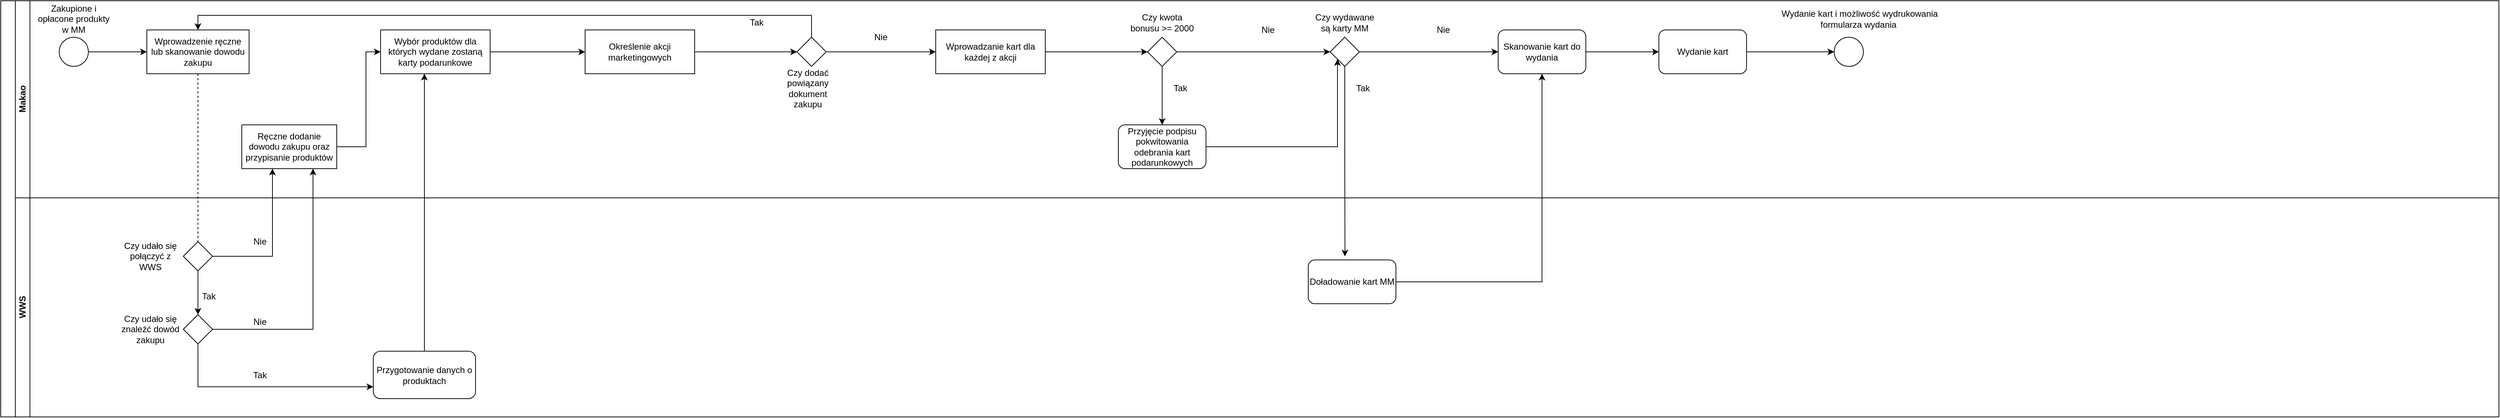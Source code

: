 <mxfile version="12.7.0" type="github" pages="3">
  <diagram id="prtHgNgQTEPvFCAcTncT" name="Wydanie_kart_podarunkowych">
    <mxGraphModel dx="1102" dy="520" grid="1" gridSize="10" guides="1" tooltips="1" connect="1" arrows="1" fold="1" page="1" pageScale="1" pageWidth="827" pageHeight="1169" math="0" shadow="0">
      <root>
        <mxCell id="0"/>
        <mxCell id="1" parent="0"/>
        <mxCell id="dNxyNK7c78bLwvsdeMH5-19" value="" style="swimlane;html=1;childLayout=stackLayout;resizeParent=1;resizeParentMax=0;horizontal=0;startSize=20;horizontalStack=0;" parent="1" vertex="1">
          <mxGeometry x="120" y="30" width="3420" height="570" as="geometry"/>
        </mxCell>
        <mxCell id="dNxyNK7c78bLwvsdeMH5-27" value="" style="edgeStyle=orthogonalEdgeStyle;rounded=0;orthogonalLoop=1;jettySize=auto;html=1;dashed=1;endArrow=none;endFill=0;entryX=0.5;entryY=0;entryDx=0;entryDy=0;" parent="dNxyNK7c78bLwvsdeMH5-19" source="dNxyNK7c78bLwvsdeMH5-24" target="dNxyNK7c78bLwvsdeMH5-28" edge="1">
          <mxGeometry relative="1" as="geometry"/>
        </mxCell>
        <mxCell id="dNxyNK7c78bLwvsdeMH5-31" style="edgeStyle=orthogonalEdgeStyle;rounded=0;orthogonalLoop=1;jettySize=auto;html=1;endArrow=classic;endFill=1;entryX=0.323;entryY=1;entryDx=0;entryDy=0;entryPerimeter=0;" parent="dNxyNK7c78bLwvsdeMH5-19" source="dNxyNK7c78bLwvsdeMH5-28" target="dVlf60h_YGhDtAhVZqEt-1" edge="1">
          <mxGeometry relative="1" as="geometry">
            <mxPoint x="440" y="110" as="targetPoint"/>
          </mxGeometry>
        </mxCell>
        <mxCell id="dNxyNK7c78bLwvsdeMH5-20" value="Makao" style="swimlane;html=1;startSize=20;horizontal=0;" parent="dNxyNK7c78bLwvsdeMH5-19" vertex="1">
          <mxGeometry x="20" width="3400" height="270" as="geometry"/>
        </mxCell>
        <mxCell id="dNxyNK7c78bLwvsdeMH5-25" value="" style="edgeStyle=orthogonalEdgeStyle;rounded=0;orthogonalLoop=1;jettySize=auto;html=1;" parent="dNxyNK7c78bLwvsdeMH5-20" source="dNxyNK7c78bLwvsdeMH5-23" target="dNxyNK7c78bLwvsdeMH5-24" edge="1">
          <mxGeometry relative="1" as="geometry"/>
        </mxCell>
        <mxCell id="dNxyNK7c78bLwvsdeMH5-23" value="" style="ellipse;whiteSpace=wrap;html=1;" parent="dNxyNK7c78bLwvsdeMH5-20" vertex="1">
          <mxGeometry x="60" y="50" width="40" height="40" as="geometry"/>
        </mxCell>
        <mxCell id="dNxyNK7c78bLwvsdeMH5-24" value="Wprowadzenie ręczne lub skanowanie dowodu zakupu" style="rounded=0;whiteSpace=wrap;html=1;fontFamily=Helvetica;fontSize=12;fontColor=#000000;align=center;" parent="dNxyNK7c78bLwvsdeMH5-20" vertex="1">
          <mxGeometry x="180" y="40" width="140" height="60" as="geometry"/>
        </mxCell>
        <mxCell id="o-01WKtyarhJ4CHqcBXP-33" style="edgeStyle=orthogonalEdgeStyle;rounded=0;orthogonalLoop=1;jettySize=auto;html=1;entryX=0;entryY=0.5;entryDx=0;entryDy=0;" parent="dNxyNK7c78bLwvsdeMH5-20" source="dNxyNK7c78bLwvsdeMH5-30" target="o-01WKtyarhJ4CHqcBXP-32" edge="1">
          <mxGeometry relative="1" as="geometry"/>
        </mxCell>
        <mxCell id="dNxyNK7c78bLwvsdeMH5-30" value="Wybór produktów dla których wydane zostaną karty podarunkowe" style="rounded=0;whiteSpace=wrap;html=1;fontFamily=Helvetica;fontSize=12;fontColor=#000000;align=center;" parent="dNxyNK7c78bLwvsdeMH5-20" vertex="1">
          <mxGeometry x="500" y="40" width="150" height="60" as="geometry"/>
        </mxCell>
        <mxCell id="dNxyNK7c78bLwvsdeMH5-32" value="" style="ellipse;whiteSpace=wrap;html=1;" parent="dNxyNK7c78bLwvsdeMH5-20" vertex="1">
          <mxGeometry x="2490" y="50" width="40" height="40" as="geometry"/>
        </mxCell>
        <mxCell id="o-01WKtyarhJ4CHqcBXP-30" style="edgeStyle=orthogonalEdgeStyle;rounded=0;orthogonalLoop=1;jettySize=auto;html=1;entryX=0;entryY=0.5;entryDx=0;entryDy=0;" parent="dNxyNK7c78bLwvsdeMH5-20" source="dVlf60h_YGhDtAhVZqEt-1" target="dNxyNK7c78bLwvsdeMH5-30" edge="1">
          <mxGeometry relative="1" as="geometry">
            <Array as="points">
              <mxPoint x="480" y="200"/>
              <mxPoint x="480" y="70"/>
            </Array>
          </mxGeometry>
        </mxCell>
        <mxCell id="dVlf60h_YGhDtAhVZqEt-1" value="Ręczne dodanie dowodu zakupu oraz przypisanie produktów" style="rounded=0;whiteSpace=wrap;html=1;fontFamily=Helvetica;fontSize=12;fontColor=#000000;align=center;" parent="dNxyNK7c78bLwvsdeMH5-20" vertex="1">
          <mxGeometry x="310" y="170" width="130" height="60" as="geometry"/>
        </mxCell>
        <mxCell id="o-01WKtyarhJ4CHqcBXP-2" value="Zakupione i opłacone produkty w MM" style="text;html=1;strokeColor=none;fillColor=none;align=center;verticalAlign=middle;whiteSpace=wrap;rounded=0;" parent="dNxyNK7c78bLwvsdeMH5-20" vertex="1">
          <mxGeometry x="25" y="10" width="110" height="30" as="geometry"/>
        </mxCell>
        <mxCell id="409IC2wqUijx9iHw1cHA-11" style="edgeStyle=orthogonalEdgeStyle;rounded=0;orthogonalLoop=1;jettySize=auto;html=1;entryX=0;entryY=0.5;entryDx=0;entryDy=0;" parent="dNxyNK7c78bLwvsdeMH5-20" source="o-01WKtyarhJ4CHqcBXP-32" target="409IC2wqUijx9iHw1cHA-9" edge="1">
          <mxGeometry relative="1" as="geometry"/>
        </mxCell>
        <mxCell id="o-01WKtyarhJ4CHqcBXP-32" value="Określenie akcji marketingowych" style="rounded=0;whiteSpace=wrap;html=1;fontFamily=Helvetica;fontSize=12;fontColor=#000000;align=center;" parent="dNxyNK7c78bLwvsdeMH5-20" vertex="1">
          <mxGeometry x="780" y="40" width="150" height="60" as="geometry"/>
        </mxCell>
        <mxCell id="409IC2wqUijx9iHw1cHA-12" style="edgeStyle=orthogonalEdgeStyle;rounded=0;orthogonalLoop=1;jettySize=auto;html=1;entryX=0.5;entryY=0;entryDx=0;entryDy=0;" parent="dNxyNK7c78bLwvsdeMH5-20" source="409IC2wqUijx9iHw1cHA-9" target="dNxyNK7c78bLwvsdeMH5-24" edge="1">
          <mxGeometry relative="1" as="geometry">
            <Array as="points">
              <mxPoint x="1090" y="20"/>
              <mxPoint x="250" y="20"/>
            </Array>
          </mxGeometry>
        </mxCell>
        <mxCell id="409IC2wqUijx9iHw1cHA-16" style="edgeStyle=orthogonalEdgeStyle;rounded=0;orthogonalLoop=1;jettySize=auto;html=1;entryX=0;entryY=0.5;entryDx=0;entryDy=0;" parent="dNxyNK7c78bLwvsdeMH5-20" source="409IC2wqUijx9iHw1cHA-9" target="409IC2wqUijx9iHw1cHA-15" edge="1">
          <mxGeometry relative="1" as="geometry"/>
        </mxCell>
        <mxCell id="409IC2wqUijx9iHw1cHA-9" value="" style="rhombus;whiteSpace=wrap;html=1;fontFamily=Helvetica;fontSize=12;fontColor=#000000;align=center;" parent="dNxyNK7c78bLwvsdeMH5-20" vertex="1">
          <mxGeometry x="1070" y="50" width="40" height="40" as="geometry"/>
        </mxCell>
        <mxCell id="409IC2wqUijx9iHw1cHA-10" value="Czy dodać powiązany dokument zakupu" style="text;html=1;strokeColor=none;fillColor=none;align=center;verticalAlign=middle;whiteSpace=wrap;rounded=0;" parent="dNxyNK7c78bLwvsdeMH5-20" vertex="1">
          <mxGeometry x="1040" y="110" width="90" height="20" as="geometry"/>
        </mxCell>
        <mxCell id="409IC2wqUijx9iHw1cHA-13" value="Tak" style="text;html=1;strokeColor=none;fillColor=none;align=center;verticalAlign=middle;whiteSpace=wrap;rounded=0;" parent="dNxyNK7c78bLwvsdeMH5-20" vertex="1">
          <mxGeometry x="970" y="20" width="90" height="20" as="geometry"/>
        </mxCell>
        <mxCell id="409IC2wqUijx9iHw1cHA-14" value="Nie" style="text;html=1;strokeColor=none;fillColor=none;align=center;verticalAlign=middle;whiteSpace=wrap;rounded=0;" parent="dNxyNK7c78bLwvsdeMH5-20" vertex="1">
          <mxGeometry x="1140" y="40" width="90" height="20" as="geometry"/>
        </mxCell>
        <mxCell id="409IC2wqUijx9iHw1cHA-18" style="edgeStyle=orthogonalEdgeStyle;rounded=0;orthogonalLoop=1;jettySize=auto;html=1;" parent="dNxyNK7c78bLwvsdeMH5-20" source="409IC2wqUijx9iHw1cHA-15" target="409IC2wqUijx9iHw1cHA-17" edge="1">
          <mxGeometry relative="1" as="geometry"/>
        </mxCell>
        <mxCell id="409IC2wqUijx9iHw1cHA-15" value="Wprowadzanie kart dla każdej z akcji" style="rounded=0;whiteSpace=wrap;html=1;fontFamily=Helvetica;fontSize=12;fontColor=#000000;align=center;" parent="dNxyNK7c78bLwvsdeMH5-20" vertex="1">
          <mxGeometry x="1260" y="40" width="150" height="60" as="geometry"/>
        </mxCell>
        <mxCell id="409IC2wqUijx9iHw1cHA-23" style="edgeStyle=orthogonalEdgeStyle;rounded=0;orthogonalLoop=1;jettySize=auto;html=1;entryX=0.5;entryY=0;entryDx=0;entryDy=0;" parent="dNxyNK7c78bLwvsdeMH5-20" source="409IC2wqUijx9iHw1cHA-17" target="409IC2wqUijx9iHw1cHA-21" edge="1">
          <mxGeometry relative="1" as="geometry"/>
        </mxCell>
        <mxCell id="409IC2wqUijx9iHw1cHA-28" style="edgeStyle=orthogonalEdgeStyle;rounded=0;orthogonalLoop=1;jettySize=auto;html=1;entryX=0;entryY=0.5;entryDx=0;entryDy=0;" parent="dNxyNK7c78bLwvsdeMH5-20" source="409IC2wqUijx9iHw1cHA-17" target="409IC2wqUijx9iHw1cHA-27" edge="1">
          <mxGeometry relative="1" as="geometry"/>
        </mxCell>
        <mxCell id="409IC2wqUijx9iHw1cHA-17" value="" style="rhombus;whiteSpace=wrap;html=1;fontFamily=Helvetica;fontSize=12;fontColor=#000000;align=center;" parent="dNxyNK7c78bLwvsdeMH5-20" vertex="1">
          <mxGeometry x="1550" y="50" width="40" height="40" as="geometry"/>
        </mxCell>
        <mxCell id="409IC2wqUijx9iHw1cHA-19" value="Czy kwota bonusu &amp;gt;= 2000" style="text;html=1;strokeColor=none;fillColor=none;align=center;verticalAlign=middle;whiteSpace=wrap;rounded=0;" parent="dNxyNK7c78bLwvsdeMH5-20" vertex="1">
          <mxGeometry x="1525" y="20" width="90" height="20" as="geometry"/>
        </mxCell>
        <mxCell id="UcU_iza17T_rm8khvRzP-1" style="edgeStyle=orthogonalEdgeStyle;rounded=0;orthogonalLoop=1;jettySize=auto;html=1;entryX=0;entryY=1;entryDx=0;entryDy=0;" edge="1" parent="dNxyNK7c78bLwvsdeMH5-20" source="409IC2wqUijx9iHw1cHA-21" target="409IC2wqUijx9iHw1cHA-27">
          <mxGeometry relative="1" as="geometry"/>
        </mxCell>
        <mxCell id="409IC2wqUijx9iHw1cHA-21" value="Przyjęcie podpisu pokwitowania odebrania kart podarunkowych" style="rounded=1;whiteSpace=wrap;html=1;" parent="dNxyNK7c78bLwvsdeMH5-20" vertex="1">
          <mxGeometry x="1510" y="170" width="120" height="60" as="geometry"/>
        </mxCell>
        <mxCell id="409IC2wqUijx9iHw1cHA-24" value="Nie" style="text;html=1;strokeColor=none;fillColor=none;align=center;verticalAlign=middle;whiteSpace=wrap;rounded=0;" parent="dNxyNK7c78bLwvsdeMH5-20" vertex="1">
          <mxGeometry x="1670" y="30" width="90" height="20" as="geometry"/>
        </mxCell>
        <mxCell id="409IC2wqUijx9iHw1cHA-25" value="Tak" style="text;html=1;strokeColor=none;fillColor=none;align=center;verticalAlign=middle;whiteSpace=wrap;rounded=0;" parent="dNxyNK7c78bLwvsdeMH5-20" vertex="1">
          <mxGeometry x="1550" y="110" width="90" height="20" as="geometry"/>
        </mxCell>
        <mxCell id="409IC2wqUijx9iHw1cHA-39" style="edgeStyle=orthogonalEdgeStyle;rounded=0;orthogonalLoop=1;jettySize=auto;html=1;entryX=0;entryY=0.5;entryDx=0;entryDy=0;" parent="dNxyNK7c78bLwvsdeMH5-20" source="409IC2wqUijx9iHw1cHA-27" target="409IC2wqUijx9iHw1cHA-37" edge="1">
          <mxGeometry relative="1" as="geometry"/>
        </mxCell>
        <mxCell id="409IC2wqUijx9iHw1cHA-27" value="" style="rhombus;whiteSpace=wrap;html=1;fontFamily=Helvetica;fontSize=12;fontColor=#000000;align=center;" parent="dNxyNK7c78bLwvsdeMH5-20" vertex="1">
          <mxGeometry x="1800" y="50" width="40" height="40" as="geometry"/>
        </mxCell>
        <mxCell id="409IC2wqUijx9iHw1cHA-29" value="Czy wydawane są karty MM" style="text;html=1;strokeColor=none;fillColor=none;align=center;verticalAlign=middle;whiteSpace=wrap;rounded=0;" parent="dNxyNK7c78bLwvsdeMH5-20" vertex="1">
          <mxGeometry x="1775" y="20" width="90" height="20" as="geometry"/>
        </mxCell>
        <mxCell id="409IC2wqUijx9iHw1cHA-33" value="Nie" style="text;html=1;strokeColor=none;fillColor=none;align=center;verticalAlign=middle;whiteSpace=wrap;rounded=0;" parent="dNxyNK7c78bLwvsdeMH5-20" vertex="1">
          <mxGeometry x="1910" y="30" width="90" height="20" as="geometry"/>
        </mxCell>
        <mxCell id="409IC2wqUijx9iHw1cHA-34" value="Tak" style="text;html=1;strokeColor=none;fillColor=none;align=center;verticalAlign=middle;whiteSpace=wrap;rounded=0;" parent="dNxyNK7c78bLwvsdeMH5-20" vertex="1">
          <mxGeometry x="1800" y="110" width="90" height="20" as="geometry"/>
        </mxCell>
        <mxCell id="409IC2wqUijx9iHw1cHA-40" style="edgeStyle=orthogonalEdgeStyle;rounded=0;orthogonalLoop=1;jettySize=auto;html=1;entryX=0;entryY=0.5;entryDx=0;entryDy=0;" parent="dNxyNK7c78bLwvsdeMH5-20" source="409IC2wqUijx9iHw1cHA-37" target="409IC2wqUijx9iHw1cHA-36" edge="1">
          <mxGeometry relative="1" as="geometry"/>
        </mxCell>
        <mxCell id="409IC2wqUijx9iHw1cHA-37" value="Skanowanie kart do wydania" style="rounded=1;whiteSpace=wrap;html=1;" parent="dNxyNK7c78bLwvsdeMH5-20" vertex="1">
          <mxGeometry x="2030" y="40" width="120" height="60" as="geometry"/>
        </mxCell>
        <mxCell id="409IC2wqUijx9iHw1cHA-41" style="edgeStyle=orthogonalEdgeStyle;rounded=0;orthogonalLoop=1;jettySize=auto;html=1;entryX=0;entryY=0.5;entryDx=0;entryDy=0;" parent="dNxyNK7c78bLwvsdeMH5-20" source="409IC2wqUijx9iHw1cHA-36" target="dNxyNK7c78bLwvsdeMH5-32" edge="1">
          <mxGeometry relative="1" as="geometry"/>
        </mxCell>
        <mxCell id="409IC2wqUijx9iHw1cHA-36" value="Wydanie kart" style="rounded=1;whiteSpace=wrap;html=1;" parent="dNxyNK7c78bLwvsdeMH5-20" vertex="1">
          <mxGeometry x="2250" y="40" width="120" height="60" as="geometry"/>
        </mxCell>
        <mxCell id="409IC2wqUijx9iHw1cHA-42" value="Wydanie kart i możliwość wydrukowania formularza wydania&amp;nbsp;" style="text;html=1;strokeColor=none;fillColor=none;align=center;verticalAlign=middle;whiteSpace=wrap;rounded=0;" parent="dNxyNK7c78bLwvsdeMH5-20" vertex="1">
          <mxGeometry x="2400" y="15" width="250" height="20" as="geometry"/>
        </mxCell>
        <mxCell id="dNxyNK7c78bLwvsdeMH5-21" value="WWS" style="swimlane;html=1;startSize=20;horizontal=0;" parent="dNxyNK7c78bLwvsdeMH5-19" vertex="1">
          <mxGeometry x="20" y="270" width="3400" height="300" as="geometry"/>
        </mxCell>
        <mxCell id="409IC2wqUijx9iHw1cHA-2" style="edgeStyle=orthogonalEdgeStyle;rounded=0;orthogonalLoop=1;jettySize=auto;html=1;" parent="dNxyNK7c78bLwvsdeMH5-21" source="dNxyNK7c78bLwvsdeMH5-28" target="dNxyNK7c78bLwvsdeMH5-36" edge="1">
          <mxGeometry relative="1" as="geometry"/>
        </mxCell>
        <mxCell id="dNxyNK7c78bLwvsdeMH5-28" value="" style="rhombus;whiteSpace=wrap;html=1;fontFamily=Helvetica;fontSize=12;fontColor=#000000;align=center;" parent="dNxyNK7c78bLwvsdeMH5-21" vertex="1">
          <mxGeometry x="230" y="60" width="40" height="40" as="geometry"/>
        </mxCell>
        <mxCell id="o-01WKtyarhJ4CHqcBXP-3" value="Czy udało się połączyć z WWS&lt;br&gt;" style="text;html=1;strokeColor=none;fillColor=none;align=center;verticalAlign=middle;whiteSpace=wrap;rounded=0;" parent="dNxyNK7c78bLwvsdeMH5-21" vertex="1">
          <mxGeometry x="140" y="70" width="90" height="20" as="geometry"/>
        </mxCell>
        <mxCell id="o-01WKtyarhJ4CHqcBXP-7" value="Nie" style="text;html=1;strokeColor=none;fillColor=none;align=center;verticalAlign=middle;whiteSpace=wrap;rounded=0;" parent="dNxyNK7c78bLwvsdeMH5-21" vertex="1">
          <mxGeometry x="290" y="50" width="90" height="20" as="geometry"/>
        </mxCell>
        <mxCell id="o-01WKtyarhJ4CHqcBXP-9" value="Tak" style="text;html=1;strokeColor=none;fillColor=none;align=center;verticalAlign=middle;whiteSpace=wrap;rounded=0;" parent="dNxyNK7c78bLwvsdeMH5-21" vertex="1">
          <mxGeometry x="220" y="125" width="90" height="20" as="geometry"/>
        </mxCell>
        <mxCell id="409IC2wqUijx9iHw1cHA-6" style="edgeStyle=orthogonalEdgeStyle;rounded=0;orthogonalLoop=1;jettySize=auto;html=1;entryX=0;entryY=0.75;entryDx=0;entryDy=0;" parent="dNxyNK7c78bLwvsdeMH5-21" source="dNxyNK7c78bLwvsdeMH5-36" target="409IC2wqUijx9iHw1cHA-4" edge="1">
          <mxGeometry relative="1" as="geometry">
            <Array as="points">
              <mxPoint x="250" y="259"/>
            </Array>
          </mxGeometry>
        </mxCell>
        <mxCell id="dNxyNK7c78bLwvsdeMH5-36" value="" style="rhombus;whiteSpace=wrap;html=1;fontFamily=Helvetica;fontSize=12;fontColor=#000000;align=center;" parent="dNxyNK7c78bLwvsdeMH5-21" vertex="1">
          <mxGeometry x="230" y="160" width="40" height="40" as="geometry"/>
        </mxCell>
        <mxCell id="o-01WKtyarhJ4CHqcBXP-8" value="Czy udało się znaleźć dowód zakupu" style="text;html=1;strokeColor=none;fillColor=none;align=center;verticalAlign=middle;whiteSpace=wrap;rounded=0;" parent="dNxyNK7c78bLwvsdeMH5-21" vertex="1">
          <mxGeometry x="140" y="170" width="90" height="20" as="geometry"/>
        </mxCell>
        <mxCell id="o-01WKtyarhJ4CHqcBXP-14" style="edgeStyle=orthogonalEdgeStyle;rounded=0;orthogonalLoop=1;jettySize=auto;html=1;exitX=0.5;exitY=1;exitDx=0;exitDy=0;" parent="dNxyNK7c78bLwvsdeMH5-21" source="o-01WKtyarhJ4CHqcBXP-8" target="o-01WKtyarhJ4CHqcBXP-8" edge="1">
          <mxGeometry relative="1" as="geometry"/>
        </mxCell>
        <mxCell id="o-01WKtyarhJ4CHqcBXP-15" value="Nie" style="text;html=1;strokeColor=none;fillColor=none;align=center;verticalAlign=middle;whiteSpace=wrap;rounded=0;" parent="dNxyNK7c78bLwvsdeMH5-21" vertex="1">
          <mxGeometry x="290" y="160" width="90" height="20" as="geometry"/>
        </mxCell>
        <mxCell id="409IC2wqUijx9iHw1cHA-4" value="Przygotowanie danych o produktach" style="rounded=1;whiteSpace=wrap;html=1;" parent="dNxyNK7c78bLwvsdeMH5-21" vertex="1">
          <mxGeometry x="490" y="210" width="140" height="65" as="geometry"/>
        </mxCell>
        <mxCell id="o-01WKtyarhJ4CHqcBXP-20" value="Tak" style="text;html=1;strokeColor=none;fillColor=none;align=center;verticalAlign=middle;whiteSpace=wrap;rounded=0;" parent="dNxyNK7c78bLwvsdeMH5-21" vertex="1">
          <mxGeometry x="290" y="232.5" width="90" height="20" as="geometry"/>
        </mxCell>
        <mxCell id="409IC2wqUijx9iHw1cHA-31" value="Doładowanie kart MM" style="rounded=1;whiteSpace=wrap;html=1;" parent="dNxyNK7c78bLwvsdeMH5-21" vertex="1">
          <mxGeometry x="1770" y="85" width="120" height="60" as="geometry"/>
        </mxCell>
        <mxCell id="409IC2wqUijx9iHw1cHA-3" style="edgeStyle=orthogonalEdgeStyle;rounded=0;orthogonalLoop=1;jettySize=auto;html=1;entryX=0.75;entryY=1;entryDx=0;entryDy=0;" parent="dNxyNK7c78bLwvsdeMH5-19" source="dNxyNK7c78bLwvsdeMH5-36" target="dVlf60h_YGhDtAhVZqEt-1" edge="1">
          <mxGeometry relative="1" as="geometry"/>
        </mxCell>
        <mxCell id="409IC2wqUijx9iHw1cHA-7" style="edgeStyle=orthogonalEdgeStyle;rounded=0;orthogonalLoop=1;jettySize=auto;html=1;entryX=0.4;entryY=1;entryDx=0;entryDy=0;entryPerimeter=0;" parent="dNxyNK7c78bLwvsdeMH5-19" source="409IC2wqUijx9iHw1cHA-4" target="dNxyNK7c78bLwvsdeMH5-30" edge="1">
          <mxGeometry relative="1" as="geometry"/>
        </mxCell>
        <mxCell id="409IC2wqUijx9iHw1cHA-32" style="edgeStyle=orthogonalEdgeStyle;rounded=0;orthogonalLoop=1;jettySize=auto;html=1;entryX=0.419;entryY=-0.081;entryDx=0;entryDy=0;entryPerimeter=0;" parent="dNxyNK7c78bLwvsdeMH5-19" source="409IC2wqUijx9iHw1cHA-27" target="409IC2wqUijx9iHw1cHA-31" edge="1">
          <mxGeometry relative="1" as="geometry"/>
        </mxCell>
        <mxCell id="409IC2wqUijx9iHw1cHA-45" style="edgeStyle=orthogonalEdgeStyle;rounded=0;orthogonalLoop=1;jettySize=auto;html=1;entryX=0.5;entryY=1;entryDx=0;entryDy=0;" parent="dNxyNK7c78bLwvsdeMH5-19" source="409IC2wqUijx9iHw1cHA-31" target="409IC2wqUijx9iHw1cHA-37" edge="1">
          <mxGeometry relative="1" as="geometry"/>
        </mxCell>
      </root>
    </mxGraphModel>
  </diagram>
  <diagram id="GnnmoCE38soAa-BMovuD" name="Zwrot towaru">
        <mxGraphModel dx="1837" dy="977" grid="1" gridSize="10" guides="1" tooltips="1" connect="1" arrows="1" fold="1" page="1" pageScale="1" pageWidth="850" pageHeight="1100" math="0" shadow="0">
            <root>
                <mxCell id="E1e1udzU2NYnG-Tqe7Uk-0"/>
                <mxCell id="E1e1udzU2NYnG-Tqe7Uk-1" parent="E1e1udzU2NYnG-Tqe7Uk-0"/>
                <mxCell id="aJ-1mmedl58X8cv3v2Ib-0" value="" style="swimlane;html=1;childLayout=stackLayout;resizeParent=1;resizeParentMax=0;horizontal=0;startSize=20;horizontalStack=0;" vertex="1" parent="E1e1udzU2NYnG-Tqe7Uk-1">
                    <mxGeometry x="100" y="150" width="3420" height="570" as="geometry"/>
                  </mxCell>
                <mxCell id="aJ-1mmedl58X8cv3v2Ib-1" value="" style="edgeStyle=orthogonalEdgeStyle;rounded=0;orthogonalLoop=1;jettySize=auto;html=1;dashed=1;endArrow=none;endFill=0;entryX=0.5;entryY=0;entryDx=0;entryDy=0;" edge="1" parent="aJ-1mmedl58X8cv3v2Ib-0" source="aJ-1mmedl58X8cv3v2Ib-6" target="aJ-1mmedl58X8cv3v2Ib-42">
                    <mxGeometry relative="1" as="geometry"/>
                  </mxCell>
                <mxCell id="aJ-1mmedl58X8cv3v2Ib-55" style="edgeStyle=orthogonalEdgeStyle;rounded=0;orthogonalLoop=1;jettySize=auto;html=1;entryX=0.4;entryY=1;entryDx=0;entryDy=0;entryPerimeter=0;" edge="1" parent="aJ-1mmedl58X8cv3v2Ib-0" source="aJ-1mmedl58X8cv3v2Ib-51" target="aJ-1mmedl58X8cv3v2Ib-8">
                    <mxGeometry relative="1" as="geometry"/>
                  </mxCell>
                <mxCell id="aJ-1mmedl58X8cv3v2Ib-3" value="Makao" style="swimlane;html=1;startSize=20;horizontal=0;" vertex="1" parent="aJ-1mmedl58X8cv3v2Ib-0">
                    <mxGeometry x="20" width="3400" height="270" as="geometry"/>
                  </mxCell>
                <mxCell id="aJ-1mmedl58X8cv3v2Ib-4" value="" style="edgeStyle=orthogonalEdgeStyle;rounded=0;orthogonalLoop=1;jettySize=auto;html=1;" edge="1" parent="aJ-1mmedl58X8cv3v2Ib-3" source="aJ-1mmedl58X8cv3v2Ib-5" target="aJ-1mmedl58X8cv3v2Ib-6">
                    <mxGeometry relative="1" as="geometry"/>
                  </mxCell>
                <mxCell id="aJ-1mmedl58X8cv3v2Ib-5" value="" style="ellipse;whiteSpace=wrap;html=1;" vertex="1" parent="aJ-1mmedl58X8cv3v2Ib-3">
                    <mxGeometry x="60" y="50" width="40" height="40" as="geometry"/>
                  </mxCell>
                <mxCell id="aJ-1mmedl58X8cv3v2Ib-6" value="Wprowadzenie ręczne lub skanowanie dowodu zakupu" style="rounded=0;whiteSpace=wrap;html=1;fontFamily=Helvetica;fontSize=12;fontColor=#000000;align=center;" vertex="1" parent="aJ-1mmedl58X8cv3v2Ib-3">
                    <mxGeometry x="180" y="40" width="140" height="60" as="geometry"/>
                  </mxCell>
                <mxCell id="aJ-1mmedl58X8cv3v2Ib-62" style="edgeStyle=orthogonalEdgeStyle;rounded=0;orthogonalLoop=1;jettySize=auto;html=1;entryX=0;entryY=0.5;entryDx=0;entryDy=0;" edge="1" parent="aJ-1mmedl58X8cv3v2Ib-3" source="aJ-1mmedl58X8cv3v2Ib-8" target="aJ-1mmedl58X8cv3v2Ib-17">
                    <mxGeometry relative="1" as="geometry"/>
                  </mxCell>
                <mxCell id="aJ-1mmedl58X8cv3v2Ib-8" value="Wybór produktów do zwrotu" style="rounded=0;whiteSpace=wrap;html=1;fontFamily=Helvetica;fontSize=12;fontColor=#000000;align=center;" vertex="1" parent="aJ-1mmedl58X8cv3v2Ib-3">
                    <mxGeometry x="500" y="40" width="150" height="60" as="geometry"/>
                  </mxCell>
                <mxCell id="aJ-1mmedl58X8cv3v2Ib-12" value="Towar do zwrócenia z dowodem zakupu" style="text;html=1;strokeColor=none;fillColor=none;align=center;verticalAlign=middle;whiteSpace=wrap;rounded=0;" vertex="1" parent="aJ-1mmedl58X8cv3v2Ib-3">
                    <mxGeometry x="25" y="10" width="110" height="30" as="geometry"/>
                  </mxCell>
                <mxCell id="aJ-1mmedl58X8cv3v2Ib-64" style="edgeStyle=orthogonalEdgeStyle;rounded=0;orthogonalLoop=1;jettySize=auto;html=1;entryX=0;entryY=0.5;entryDx=0;entryDy=0;" edge="1" parent="aJ-1mmedl58X8cv3v2Ib-3" source="aJ-1mmedl58X8cv3v2Ib-17" target="aJ-1mmedl58X8cv3v2Ib-25">
                    <mxGeometry relative="1" as="geometry"/>
                  </mxCell>
                <mxCell id="aJ-1mmedl58X8cv3v2Ib-17" value="" style="rhombus;whiteSpace=wrap;html=1;fontFamily=Helvetica;fontSize=12;fontColor=#000000;align=center;" vertex="1" parent="aJ-1mmedl58X8cv3v2Ib-3">
                    <mxGeometry x="820" y="50" width="40" height="40" as="geometry"/>
                  </mxCell>
                <mxCell id="aJ-1mmedl58X8cv3v2Ib-18" value="Czy klient musi zwrócić karty podarunkowe" style="text;html=1;strokeColor=none;fillColor=none;align=center;verticalAlign=middle;whiteSpace=wrap;rounded=0;" vertex="1" parent="aJ-1mmedl58X8cv3v2Ib-3">
                    <mxGeometry x="795" y="15" width="90" height="20" as="geometry"/>
                  </mxCell>
                <mxCell id="aJ-1mmedl58X8cv3v2Ib-19" value="Tak" style="text;html=1;strokeColor=none;fillColor=none;align=center;verticalAlign=middle;whiteSpace=wrap;rounded=0;" vertex="1" parent="aJ-1mmedl58X8cv3v2Ib-3">
                    <mxGeometry x="910" y="50" width="90" height="20" as="geometry"/>
                  </mxCell>
                <mxCell id="aJ-1mmedl58X8cv3v2Ib-20" value="Nie" style="text;html=1;strokeColor=none;fillColor=none;align=center;verticalAlign=middle;whiteSpace=wrap;rounded=0;" vertex="1" parent="aJ-1mmedl58X8cv3v2Ib-3">
                    <mxGeometry x="830" y="125" width="90" height="20" as="geometry"/>
                  </mxCell>
                <mxCell id="aJ-1mmedl58X8cv3v2Ib-65" style="edgeStyle=orthogonalEdgeStyle;rounded=0;orthogonalLoop=1;jettySize=auto;html=1;" edge="1" parent="aJ-1mmedl58X8cv3v2Ib-3" source="aJ-1mmedl58X8cv3v2Ib-25" target="aJ-1mmedl58X8cv3v2Ib-36">
                    <mxGeometry relative="1" as="geometry"/>
                  </mxCell>
                <mxCell id="aJ-1mmedl58X8cv3v2Ib-25" value="" style="rhombus;whiteSpace=wrap;html=1;fontFamily=Helvetica;fontSize=12;fontColor=#000000;align=center;" vertex="1" parent="aJ-1mmedl58X8cv3v2Ib-3">
                    <mxGeometry x="1090" y="50" width="40" height="40" as="geometry"/>
                  </mxCell>
                <mxCell id="aJ-1mmedl58X8cv3v2Ib-28" value="Nie" style="text;html=1;strokeColor=none;fillColor=none;align=center;verticalAlign=middle;whiteSpace=wrap;rounded=0;" vertex="1" parent="aJ-1mmedl58X8cv3v2Ib-3">
                    <mxGeometry x="1210" y="50" width="90" height="20" as="geometry"/>
                  </mxCell>
                <mxCell id="aJ-1mmedl58X8cv3v2Ib-67" style="edgeStyle=orthogonalEdgeStyle;rounded=0;orthogonalLoop=1;jettySize=auto;html=1;entryX=0;entryY=0.5;entryDx=0;entryDy=0;" edge="1" parent="aJ-1mmedl58X8cv3v2Ib-3" source="aJ-1mmedl58X8cv3v2Ib-36">
                    <mxGeometry relative="1" as="geometry">
                        <mxPoint x="1290" y="160" as="targetPoint"/>
                      </mxGeometry>
                  </mxCell>
                <mxCell id="aJ-1mmedl58X8cv3v2Ib-36" value="Skanowanie kart" style="rounded=1;whiteSpace=wrap;html=1;" vertex="1" parent="aJ-1mmedl58X8cv3v2Ib-3">
                    <mxGeometry x="1050" y="130" width="120" height="60" as="geometry"/>
                  </mxCell>
                <mxCell id="aJ-1mmedl58X8cv3v2Ib-69" style="edgeStyle=orthogonalEdgeStyle;rounded=0;orthogonalLoop=1;jettySize=auto;html=1;exitX=1;exitY=0.5;exitDx=0;exitDy=0;" edge="1" parent="aJ-1mmedl58X8cv3v2Ib-3" source="aJ-1mmedl58X8cv3v2Ib-70">
                    <mxGeometry relative="1" as="geometry">
                        <mxPoint x="1410" y="160" as="sourcePoint"/>
                        <mxPoint x="1580" y="160" as="targetPoint"/>
                      </mxGeometry>
                  </mxCell>
                <mxCell id="aJ-1mmedl58X8cv3v2Ib-63" value="Czy klient zwraca karty" style="text;html=1;strokeColor=none;fillColor=none;align=center;verticalAlign=middle;whiteSpace=wrap;rounded=0;" vertex="1" parent="aJ-1mmedl58X8cv3v2Ib-3">
                    <mxGeometry x="1065" y="15" width="90" height="20" as="geometry"/>
                  </mxCell>
                <mxCell id="aJ-1mmedl58X8cv3v2Ib-66" value="Tak" style="text;html=1;strokeColor=none;fillColor=none;align=center;verticalAlign=middle;whiteSpace=wrap;rounded=0;" vertex="1" parent="aJ-1mmedl58X8cv3v2Ib-3">
                    <mxGeometry x="1080" y="90" width="90" height="20" as="geometry"/>
                  </mxCell>
                <mxCell id="aJ-1mmedl58X8cv3v2Ib-68" style="edgeStyle=orthogonalEdgeStyle;rounded=0;orthogonalLoop=1;jettySize=auto;html=1;entryX=0.567;entryY=0.017;entryDx=0;entryDy=0;entryPerimeter=0;" edge="1" parent="aJ-1mmedl58X8cv3v2Ib-3" source="aJ-1mmedl58X8cv3v2Ib-25">
                    <mxGeometry relative="1" as="geometry">
                        <mxPoint x="1358.04" y="131.02" as="targetPoint"/>
                      </mxGeometry>
                  </mxCell>
                <mxCell id="aJ-1mmedl58X8cv3v2Ib-70" value="Weryfikacja salda końcowego" style="rounded=0;whiteSpace=wrap;html=1;fontFamily=Helvetica;fontSize=12;fontColor=#000000;align=center;" vertex="1" parent="aJ-1mmedl58X8cv3v2Ib-3">
                    <mxGeometry x="1290" y="130" width="150" height="60" as="geometry"/>
                  </mxCell>
                <mxCell id="aJ-1mmedl58X8cv3v2Ib-73" style="edgeStyle=orthogonalEdgeStyle;rounded=0;orthogonalLoop=1;jettySize=auto;html=1;entryX=0;entryY=0.5;entryDx=0;entryDy=0;" edge="1" parent="aJ-1mmedl58X8cv3v2Ib-3" source="aJ-1mmedl58X8cv3v2Ib-71" target="aJ-1mmedl58X8cv3v2Ib-72">
                    <mxGeometry relative="1" as="geometry"/>
                  </mxCell>
                <mxCell id="aJ-1mmedl58X8cv3v2Ib-71" value="Akceptacja podsumowania zwrotu wraz z możliwością wydruku" style="rounded=0;whiteSpace=wrap;html=1;fontFamily=Helvetica;fontSize=12;fontColor=#000000;align=center;" vertex="1" parent="aJ-1mmedl58X8cv3v2Ib-3">
                    <mxGeometry x="1580" y="130" width="150" height="60" as="geometry"/>
                  </mxCell>
                <mxCell id="aJ-1mmedl58X8cv3v2Ib-72" value="Przyjęcie zwracanych towarów/kart" style="rounded=1;whiteSpace=wrap;html=1;" vertex="1" parent="aJ-1mmedl58X8cv3v2Ib-3">
                    <mxGeometry x="1840" y="130" width="120" height="60" as="geometry"/>
                  </mxCell>
                <mxCell id="aJ-1mmedl58X8cv3v2Ib-74" style="edgeStyle=orthogonalEdgeStyle;rounded=0;orthogonalLoop=1;jettySize=auto;html=1;entryX=0.5;entryY=1;entryDx=0;entryDy=0;" edge="1" parent="aJ-1mmedl58X8cv3v2Ib-3" source="aJ-1mmedl58X8cv3v2Ib-17" target="aJ-1mmedl58X8cv3v2Ib-70">
                    <mxGeometry relative="1" as="geometry">
                        <mxPoint x="840" y="240" as="targetPoint"/>
                        <Array as="points">
                            <mxPoint x="840" y="210"/>
                            <mxPoint x="1365" y="210"/>
                          </Array>
                      </mxGeometry>
                  </mxCell>
                <mxCell id="aJ-1mmedl58X8cv3v2Ib-40" value="WWS" style="swimlane;html=1;startSize=20;horizontal=0;" vertex="1" parent="aJ-1mmedl58X8cv3v2Ib-0">
                    <mxGeometry x="20" y="270" width="3400" height="300" as="geometry"/>
                  </mxCell>
                <mxCell id="aJ-1mmedl58X8cv3v2Ib-41" style="edgeStyle=orthogonalEdgeStyle;rounded=0;orthogonalLoop=1;jettySize=auto;html=1;" edge="1" parent="aJ-1mmedl58X8cv3v2Ib-40" source="aJ-1mmedl58X8cv3v2Ib-42" target="aJ-1mmedl58X8cv3v2Ib-47">
                    <mxGeometry relative="1" as="geometry"/>
                  </mxCell>
                <mxCell id="aJ-1mmedl58X8cv3v2Ib-42" value="" style="rhombus;whiteSpace=wrap;html=1;fontFamily=Helvetica;fontSize=12;fontColor=#000000;align=center;" vertex="1" parent="aJ-1mmedl58X8cv3v2Ib-40">
                    <mxGeometry x="230" y="60" width="40" height="40" as="geometry"/>
                  </mxCell>
                <mxCell id="aJ-1mmedl58X8cv3v2Ib-43" value="Czy udało się połączyć z WWS&lt;br&gt;" style="text;html=1;strokeColor=none;fillColor=none;align=center;verticalAlign=middle;whiteSpace=wrap;rounded=0;" vertex="1" parent="aJ-1mmedl58X8cv3v2Ib-40">
                    <mxGeometry x="140" y="70" width="90" height="20" as="geometry"/>
                  </mxCell>
                <mxCell id="aJ-1mmedl58X8cv3v2Ib-44" value="Nie" style="text;html=1;strokeColor=none;fillColor=none;align=center;verticalAlign=middle;whiteSpace=wrap;rounded=0;" vertex="1" parent="aJ-1mmedl58X8cv3v2Ib-40">
                    <mxGeometry x="290" y="50" width="90" height="20" as="geometry"/>
                  </mxCell>
                <mxCell id="aJ-1mmedl58X8cv3v2Ib-45" value="Tak" style="text;html=1;strokeColor=none;fillColor=none;align=center;verticalAlign=middle;whiteSpace=wrap;rounded=0;" vertex="1" parent="aJ-1mmedl58X8cv3v2Ib-40">
                    <mxGeometry x="220" y="125" width="90" height="20" as="geometry"/>
                  </mxCell>
                <mxCell id="aJ-1mmedl58X8cv3v2Ib-46" style="edgeStyle=orthogonalEdgeStyle;rounded=0;orthogonalLoop=1;jettySize=auto;html=1;entryX=0;entryY=0.75;entryDx=0;entryDy=0;" edge="1" parent="aJ-1mmedl58X8cv3v2Ib-40" source="aJ-1mmedl58X8cv3v2Ib-47" target="aJ-1mmedl58X8cv3v2Ib-51">
                    <mxGeometry relative="1" as="geometry">
                        <Array as="points">
                            <mxPoint x="250" y="259"/>
                          </Array>
                      </mxGeometry>
                  </mxCell>
                <mxCell id="aJ-1mmedl58X8cv3v2Ib-47" value="" style="rhombus;whiteSpace=wrap;html=1;fontFamily=Helvetica;fontSize=12;fontColor=#000000;align=center;" vertex="1" parent="aJ-1mmedl58X8cv3v2Ib-40">
                    <mxGeometry x="230" y="160" width="40" height="40" as="geometry"/>
                  </mxCell>
                <mxCell id="aJ-1mmedl58X8cv3v2Ib-48" value="Czy udało się znaleźć dowód zakupu" style="text;html=1;strokeColor=none;fillColor=none;align=center;verticalAlign=middle;whiteSpace=wrap;rounded=0;" vertex="1" parent="aJ-1mmedl58X8cv3v2Ib-40">
                    <mxGeometry x="140" y="170" width="90" height="20" as="geometry"/>
                  </mxCell>
                <mxCell id="aJ-1mmedl58X8cv3v2Ib-49" style="edgeStyle=orthogonalEdgeStyle;rounded=0;orthogonalLoop=1;jettySize=auto;html=1;exitX=0.5;exitY=1;exitDx=0;exitDy=0;" edge="1" parent="aJ-1mmedl58X8cv3v2Ib-40" source="aJ-1mmedl58X8cv3v2Ib-48" target="aJ-1mmedl58X8cv3v2Ib-48">
                    <mxGeometry relative="1" as="geometry"/>
                  </mxCell>
                <mxCell id="aJ-1mmedl58X8cv3v2Ib-50" value="Nie" style="text;html=1;strokeColor=none;fillColor=none;align=center;verticalAlign=middle;whiteSpace=wrap;rounded=0;" vertex="1" parent="aJ-1mmedl58X8cv3v2Ib-40">
                    <mxGeometry x="290" y="160" width="90" height="20" as="geometry"/>
                  </mxCell>
                <mxCell id="aJ-1mmedl58X8cv3v2Ib-51" value="Przygotowanie danych o produktach" style="rounded=1;whiteSpace=wrap;html=1;" vertex="1" parent="aJ-1mmedl58X8cv3v2Ib-40">
                    <mxGeometry x="650" y="210" width="140" height="65" as="geometry"/>
                  </mxCell>
                <mxCell id="aJ-1mmedl58X8cv3v2Ib-52" value="Tak" style="text;html=1;strokeColor=none;fillColor=none;align=center;verticalAlign=middle;whiteSpace=wrap;rounded=0;" vertex="1" parent="aJ-1mmedl58X8cv3v2Ib-40">
                    <mxGeometry x="290" y="232.5" width="90" height="20" as="geometry"/>
                  </mxCell>
                <mxCell id="aJ-1mmedl58X8cv3v2Ib-58" value="" style="ellipse;whiteSpace=wrap;html=1;" vertex="1" parent="aJ-1mmedl58X8cv3v2Ib-40">
                    <mxGeometry x="430" y="95" width="40" height="40" as="geometry"/>
                  </mxCell>
                <mxCell id="aJ-1mmedl58X8cv3v2Ib-54" style="edgeStyle=orthogonalEdgeStyle;rounded=0;orthogonalLoop=1;jettySize=auto;html=1;entryX=0.5;entryY=1;entryDx=0;entryDy=0;" edge="1" parent="aJ-1mmedl58X8cv3v2Ib-40" source="aJ-1mmedl58X8cv3v2Ib-47" target="aJ-1mmedl58X8cv3v2Ib-58">
                    <mxGeometry relative="1" as="geometry">
                        <mxPoint x="407.5" y="-40" as="targetPoint"/>
                      </mxGeometry>
                  </mxCell>
                <mxCell id="aJ-1mmedl58X8cv3v2Ib-2" style="edgeStyle=orthogonalEdgeStyle;rounded=0;orthogonalLoop=1;jettySize=auto;html=1;endArrow=classic;endFill=1;entryX=0.5;entryY=0;entryDx=0;entryDy=0;" edge="1" parent="aJ-1mmedl58X8cv3v2Ib-40" source="aJ-1mmedl58X8cv3v2Ib-42" target="aJ-1mmedl58X8cv3v2Ib-58">
                    <mxGeometry relative="1" as="geometry">
                        <mxPoint x="351.99" y="-40" as="targetPoint"/>
                        <Array as="points">
                            <mxPoint x="450" y="80"/>
                          </Array>
                      </mxGeometry>
                  </mxCell>
                <mxCell id="aJ-1mmedl58X8cv3v2Ib-59" value="Zwrot towaru i&amp;nbsp;&lt;div&gt;&lt;span&gt;wydanie kart możliwy jedynie na podstawie dowodu zakupu&amp;nbsp;&lt;/span&gt;&lt;br&gt;&lt;/div&gt;" style="text;html=1;strokeColor=none;fillColor=none;align=center;verticalAlign=middle;whiteSpace=wrap;rounded=0;" vertex="1" parent="aJ-1mmedl58X8cv3v2Ib-40">
                    <mxGeometry x="470" y="105" width="110" height="30" as="geometry"/>
                  </mxCell>
                <mxCell id="aJ-1mmedl58X8cv3v2Ib-77" style="edgeStyle=orthogonalEdgeStyle;rounded=0;orthogonalLoop=1;jettySize=auto;html=1;entryX=0;entryY=0.5;entryDx=0;entryDy=0;" edge="1" parent="aJ-1mmedl58X8cv3v2Ib-40" source="aJ-1mmedl58X8cv3v2Ib-75" target="aJ-1mmedl58X8cv3v2Ib-9">
                    <mxGeometry relative="1" as="geometry"/>
                  </mxCell>
                <mxCell id="aJ-1mmedl58X8cv3v2Ib-75" value="Korekta do dowodu zakupu" style="rounded=1;whiteSpace=wrap;html=1;" vertex="1" parent="aJ-1mmedl58X8cv3v2Ib-40">
                    <mxGeometry x="1840" y="120" width="120" height="60" as="geometry"/>
                  </mxCell>
                <mxCell id="aJ-1mmedl58X8cv3v2Ib-9" value="" style="ellipse;whiteSpace=wrap;html=1;" vertex="1" parent="aJ-1mmedl58X8cv3v2Ib-40">
                    <mxGeometry x="2090" y="130" width="40" height="40" as="geometry"/>
                  </mxCell>
                <mxCell id="aJ-1mmedl58X8cv3v2Ib-39" value="Przyjęty zwrot towaru" style="text;html=1;strokeColor=none;fillColor=none;align=center;verticalAlign=middle;whiteSpace=wrap;rounded=0;" vertex="1" parent="aJ-1mmedl58X8cv3v2Ib-40">
                    <mxGeometry x="1970" y="90" width="250" height="20" as="geometry"/>
                  </mxCell>
                <mxCell id="aJ-1mmedl58X8cv3v2Ib-76" style="edgeStyle=orthogonalEdgeStyle;rounded=0;orthogonalLoop=1;jettySize=auto;html=1;" edge="1" parent="aJ-1mmedl58X8cv3v2Ib-0" source="aJ-1mmedl58X8cv3v2Ib-72" target="aJ-1mmedl58X8cv3v2Ib-75">
                    <mxGeometry relative="1" as="geometry"/>
                  </mxCell>
              </root>
          </mxGraphModel>
      </diagram>
  <diagram id="14BNiXalXkfgaH6DNNCg" name="Zwrot kart podarunkowych">
        <mxGraphModel dx="1296" dy="689" grid="1" gridSize="10" guides="1" tooltips="1" connect="1" arrows="1" fold="1" page="1" pageScale="1" pageWidth="850" pageHeight="1100" math="0" shadow="0">
            <root>
                <mxCell id="Q3HaUlyF_24f9CXrzwNF-0"/>
                <mxCell id="Q3HaUlyF_24f9CXrzwNF-1" parent="Q3HaUlyF_24f9CXrzwNF-0"/>
                <mxCell id="RtQA_A2j0GXgfbw-HXAz-0" value="" style="swimlane;html=1;childLayout=stackLayout;resizeParent=1;resizeParentMax=0;horizontal=0;startSize=20;horizontalStack=0;" vertex="1" parent="Q3HaUlyF_24f9CXrzwNF-1">
                    <mxGeometry x="100" y="150" width="1720" height="320" as="geometry"/>
                  </mxCell>
                <mxCell id="RtQA_A2j0GXgfbw-HXAz-3" value="Makao" style="swimlane;html=1;startSize=20;horizontal=0;" vertex="1" parent="RtQA_A2j0GXgfbw-HXAz-0">
                    <mxGeometry x="20" width="1700" height="320" as="geometry"/>
                  </mxCell>
                <mxCell id="RtQA_A2j0GXgfbw-HXAz-4" value="" style="edgeStyle=orthogonalEdgeStyle;rounded=0;orthogonalLoop=1;jettySize=auto;html=1;" edge="1" parent="RtQA_A2j0GXgfbw-HXAz-3" source="RtQA_A2j0GXgfbw-HXAz-5" target="RtQA_A2j0GXgfbw-HXAz-6">
                    <mxGeometry relative="1" as="geometry"/>
                  </mxCell>
                <mxCell id="RtQA_A2j0GXgfbw-HXAz-5" value="" style="ellipse;whiteSpace=wrap;html=1;" vertex="1" parent="RtQA_A2j0GXgfbw-HXAz-3">
                    <mxGeometry x="60" y="50" width="40" height="40" as="geometry"/>
                  </mxCell>
                <mxCell id="RtQA_A2j0GXgfbw-HXAz-51" style="edgeStyle=orthogonalEdgeStyle;rounded=0;orthogonalLoop=1;jettySize=auto;html=1;entryX=0;entryY=0.5;entryDx=0;entryDy=0;" edge="1" parent="RtQA_A2j0GXgfbw-HXAz-3" source="RtQA_A2j0GXgfbw-HXAz-6" target="RtQA_A2j0GXgfbw-HXAz-8">
                    <mxGeometry relative="1" as="geometry"/>
                  </mxCell>
                <mxCell id="RtQA_A2j0GXgfbw-HXAz-6" value="Wyszukanie kart podarunkowych podlegających zwrotowi" style="rounded=0;whiteSpace=wrap;html=1;fontFamily=Helvetica;fontSize=12;fontColor=#000000;align=center;" vertex="1" parent="RtQA_A2j0GXgfbw-HXAz-3">
                    <mxGeometry x="180" y="40" width="140" height="60" as="geometry"/>
                  </mxCell>
                <mxCell id="RtQA_A2j0GXgfbw-HXAz-7" style="edgeStyle=orthogonalEdgeStyle;rounded=0;orthogonalLoop=1;jettySize=auto;html=1;entryX=0;entryY=0.5;entryDx=0;entryDy=0;" edge="1" parent="RtQA_A2j0GXgfbw-HXAz-3" source="RtQA_A2j0GXgfbw-HXAz-8">
                    <mxGeometry relative="1" as="geometry">
                        <mxPoint x="820" y="70" as="targetPoint"/>
                      </mxGeometry>
                  </mxCell>
                <mxCell id="RtQA_A2j0GXgfbw-HXAz-8" value="Zwrot kart" style="rounded=0;whiteSpace=wrap;html=1;fontFamily=Helvetica;fontSize=12;fontColor=#000000;align=center;" vertex="1" parent="RtQA_A2j0GXgfbw-HXAz-3">
                    <mxGeometry x="500" y="40" width="150" height="60" as="geometry"/>
                  </mxCell>
                <mxCell id="RtQA_A2j0GXgfbw-HXAz-9" value="Karty do zwrócenia" style="text;html=1;strokeColor=none;fillColor=none;align=center;verticalAlign=middle;whiteSpace=wrap;rounded=0;" vertex="1" parent="RtQA_A2j0GXgfbw-HXAz-3">
                    <mxGeometry x="25" y="10" width="110" height="30" as="geometry"/>
                  </mxCell>
                <mxCell id="i0m4qNM3hOa7QtEbdcsD-2" style="edgeStyle=orthogonalEdgeStyle;rounded=0;orthogonalLoop=1;jettySize=auto;html=1;" edge="1" parent="RtQA_A2j0GXgfbw-HXAz-3" source="Ml_fKkbXmoFH5daGFgBI-0" target="i0m4qNM3hOa7QtEbdcsD-0">
                    <mxGeometry relative="1" as="geometry"/>
                  </mxCell>
                <mxCell id="Ml_fKkbXmoFH5daGFgBI-0" value="Akceptacja podsumowania zwrotu" style="rounded=0;whiteSpace=wrap;html=1;fontFamily=Helvetica;fontSize=12;fontColor=#000000;align=center;" vertex="1" parent="RtQA_A2j0GXgfbw-HXAz-3">
                    <mxGeometry x="820" y="40" width="150" height="60" as="geometry"/>
                  </mxCell>
                <mxCell id="i0m4qNM3hOa7QtEbdcsD-0" value="" style="ellipse;whiteSpace=wrap;html=1;" vertex="1" parent="RtQA_A2j0GXgfbw-HXAz-3">
                    <mxGeometry x="1090" y="50" width="40" height="40" as="geometry"/>
                  </mxCell>
                <mxCell id="i0m4qNM3hOa7QtEbdcsD-1" value="Zwrot zakończony" style="text;html=1;align=center;verticalAlign=middle;resizable=0;points=[];autosize=1;" vertex="1" parent="RtQA_A2j0GXgfbw-HXAz-3">
                    <mxGeometry x="1060" y="20" width="110" height="20" as="geometry"/>
                  </mxCell>
              </root>
          </mxGraphModel>
      </diagram>
</mxfile>
